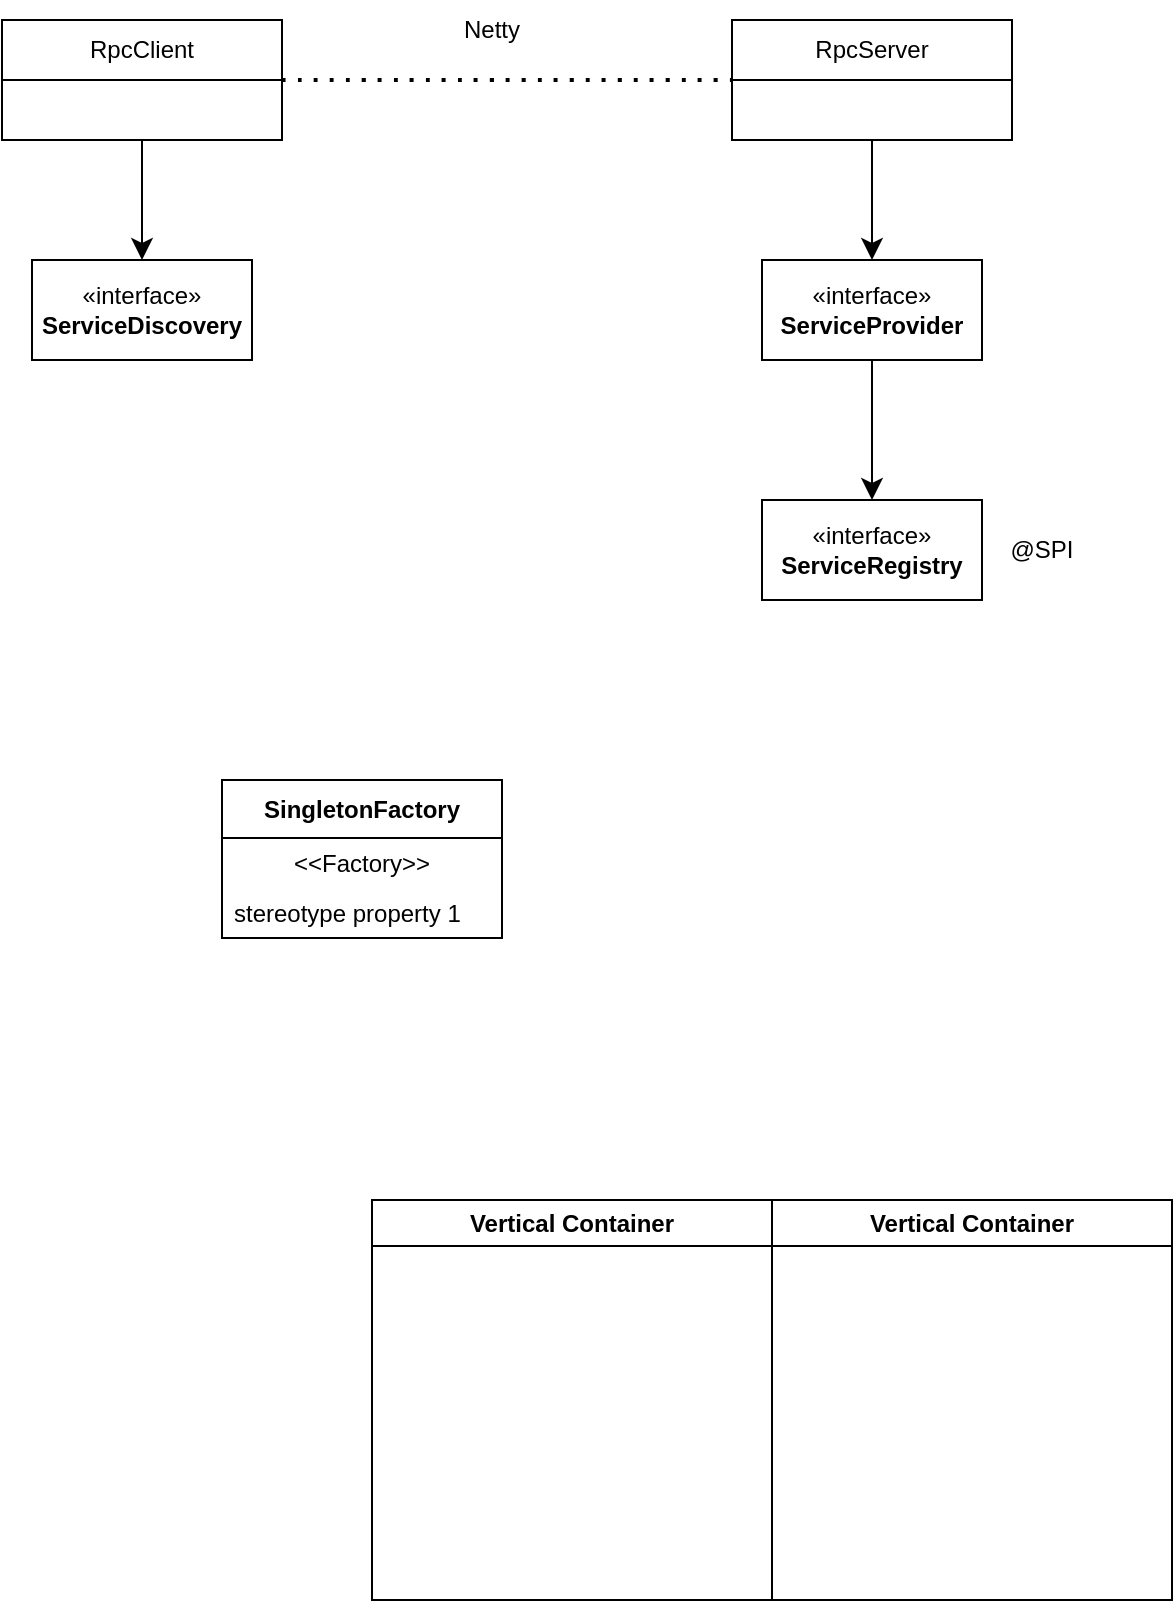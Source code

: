 <mxfile version="28.1.0">
  <diagram name="Page-1" id="RXBzzag05-cK1k_stfmZ">
    <mxGraphModel dx="1381" dy="655" grid="1" gridSize="10" guides="1" tooltips="1" connect="1" arrows="1" fold="1" page="1" pageScale="1" pageWidth="850" pageHeight="1100" math="0" shadow="0">
      <root>
        <mxCell id="0" />
        <mxCell id="1" parent="0" />
        <mxCell id="LxCHsnRwdOHvQtfB3nDz-1" style="edgeStyle=none;curved=1;rounded=0;orthogonalLoop=1;jettySize=auto;html=1;exitX=0.5;exitY=1;exitDx=0;exitDy=0;fontSize=12;startSize=8;endSize=8;" edge="1" parent="1" source="LxCHsnRwdOHvQtfB3nDz-2" target="LxCHsnRwdOHvQtfB3nDz-3">
          <mxGeometry relative="1" as="geometry" />
        </mxCell>
        <mxCell id="LxCHsnRwdOHvQtfB3nDz-2" value="«interface»&lt;br&gt;&lt;b&gt;ServiceProvider&lt;/b&gt;" style="html=1;whiteSpace=wrap;" vertex="1" parent="1">
          <mxGeometry x="420" y="170" width="110" height="50" as="geometry" />
        </mxCell>
        <mxCell id="LxCHsnRwdOHvQtfB3nDz-3" value="«interface»&lt;br&gt;&lt;b&gt;ServiceRegistry&lt;/b&gt;" style="html=1;whiteSpace=wrap;" vertex="1" parent="1">
          <mxGeometry x="420" y="290" width="110" height="50" as="geometry" />
        </mxCell>
        <mxCell id="LxCHsnRwdOHvQtfB3nDz-4" value="«interface»&lt;br&gt;&lt;b&gt;ServiceDiscovery&lt;/b&gt;" style="html=1;whiteSpace=wrap;" vertex="1" parent="1">
          <mxGeometry x="55" y="170" width="110" height="50" as="geometry" />
        </mxCell>
        <mxCell id="LxCHsnRwdOHvQtfB3nDz-5" style="edgeStyle=none;curved=1;rounded=0;orthogonalLoop=1;jettySize=auto;html=1;exitX=0.5;exitY=1;exitDx=0;exitDy=0;fontSize=12;startSize=8;endSize=8;" edge="1" parent="1" source="LxCHsnRwdOHvQtfB3nDz-6" target="LxCHsnRwdOHvQtfB3nDz-4">
          <mxGeometry relative="1" as="geometry" />
        </mxCell>
        <mxCell id="LxCHsnRwdOHvQtfB3nDz-6" value="RpcClient" style="swimlane;fontStyle=0;childLayout=stackLayout;horizontal=1;startSize=30;horizontalStack=0;resizeParent=1;resizeParentMax=0;resizeLast=0;collapsible=1;marginBottom=0;whiteSpace=wrap;html=1;" vertex="1" parent="1">
          <mxGeometry x="40" y="50" width="140" height="60" as="geometry" />
        </mxCell>
        <mxCell id="LxCHsnRwdOHvQtfB3nDz-7" style="edgeStyle=none;curved=1;rounded=0;orthogonalLoop=1;jettySize=auto;html=1;exitX=0.5;exitY=1;exitDx=0;exitDy=0;fontSize=12;startSize=8;endSize=8;" edge="1" parent="1" source="LxCHsnRwdOHvQtfB3nDz-8" target="LxCHsnRwdOHvQtfB3nDz-2">
          <mxGeometry relative="1" as="geometry" />
        </mxCell>
        <mxCell id="LxCHsnRwdOHvQtfB3nDz-8" value="RpcServer" style="swimlane;fontStyle=0;childLayout=stackLayout;horizontal=1;startSize=30;horizontalStack=0;resizeParent=1;resizeParentMax=0;resizeLast=0;collapsible=1;marginBottom=0;whiteSpace=wrap;html=1;" vertex="1" parent="1">
          <mxGeometry x="405" y="50" width="140" height="60" as="geometry" />
        </mxCell>
        <mxCell id="LxCHsnRwdOHvQtfB3nDz-9" value="" style="endArrow=none;dashed=1;html=1;dashPattern=1 3;strokeWidth=2;rounded=0;fontSize=12;startSize=8;endSize=8;curved=1;exitX=1;exitY=0.5;exitDx=0;exitDy=0;entryX=0;entryY=0.5;entryDx=0;entryDy=0;" edge="1" parent="1" source="LxCHsnRwdOHvQtfB3nDz-6" target="LxCHsnRwdOHvQtfB3nDz-8">
          <mxGeometry width="50" height="50" relative="1" as="geometry">
            <mxPoint x="295" y="290" as="sourcePoint" />
            <mxPoint x="345" y="240" as="targetPoint" />
          </mxGeometry>
        </mxCell>
        <mxCell id="LxCHsnRwdOHvQtfB3nDz-10" value="Netty" style="text;html=1;align=center;verticalAlign=middle;whiteSpace=wrap;rounded=0;" vertex="1" parent="1">
          <mxGeometry x="255" y="40" width="60" height="30" as="geometry" />
        </mxCell>
        <mxCell id="LxCHsnRwdOHvQtfB3nDz-11" value="@SPI" style="text;html=1;align=center;verticalAlign=middle;whiteSpace=wrap;rounded=0;" vertex="1" parent="1">
          <mxGeometry x="530" y="300" width="60" height="30" as="geometry" />
        </mxCell>
        <mxCell id="LxCHsnRwdOHvQtfB3nDz-19" value="SingletonFactory" style="swimlane;fontStyle=1;align=center;verticalAlign=middle;childLayout=stackLayout;horizontal=1;startSize=29;horizontalStack=0;resizeParent=1;resizeParentMax=0;resizeLast=0;collapsible=0;marginBottom=0;html=1;whiteSpace=wrap;" vertex="1" parent="1">
          <mxGeometry x="150" y="430" width="140" height="79" as="geometry" />
        </mxCell>
        <mxCell id="LxCHsnRwdOHvQtfB3nDz-20" value="&amp;lt;&amp;lt;Factory&amp;gt;&amp;gt;" style="text;html=1;strokeColor=none;fillColor=none;align=center;verticalAlign=middle;spacingLeft=4;spacingRight=4;overflow=hidden;rotatable=0;points=[[0,0.5],[1,0.5]];portConstraint=eastwest;whiteSpace=wrap;" vertex="1" parent="LxCHsnRwdOHvQtfB3nDz-19">
          <mxGeometry y="29" width="140" height="25" as="geometry" />
        </mxCell>
        <mxCell id="LxCHsnRwdOHvQtfB3nDz-21" value="stereotype property 1" style="text;html=1;strokeColor=none;fillColor=none;align=left;verticalAlign=middle;spacingLeft=4;spacingRight=4;overflow=hidden;rotatable=0;points=[[0,0.5],[1,0.5]];portConstraint=eastwest;whiteSpace=wrap;" vertex="1" parent="LxCHsnRwdOHvQtfB3nDz-19">
          <mxGeometry y="54" width="140" height="25" as="geometry" />
        </mxCell>
        <mxCell id="LxCHsnRwdOHvQtfB3nDz-22" value="Vertical Container" style="swimlane;whiteSpace=wrap;html=1;" vertex="1" parent="1">
          <mxGeometry x="225" y="640" width="200" height="200" as="geometry" />
        </mxCell>
        <mxCell id="LxCHsnRwdOHvQtfB3nDz-23" value="Vertical Container" style="swimlane;whiteSpace=wrap;html=1;" vertex="1" parent="1">
          <mxGeometry x="425" y="640" width="200" height="200" as="geometry" />
        </mxCell>
      </root>
    </mxGraphModel>
  </diagram>
</mxfile>
